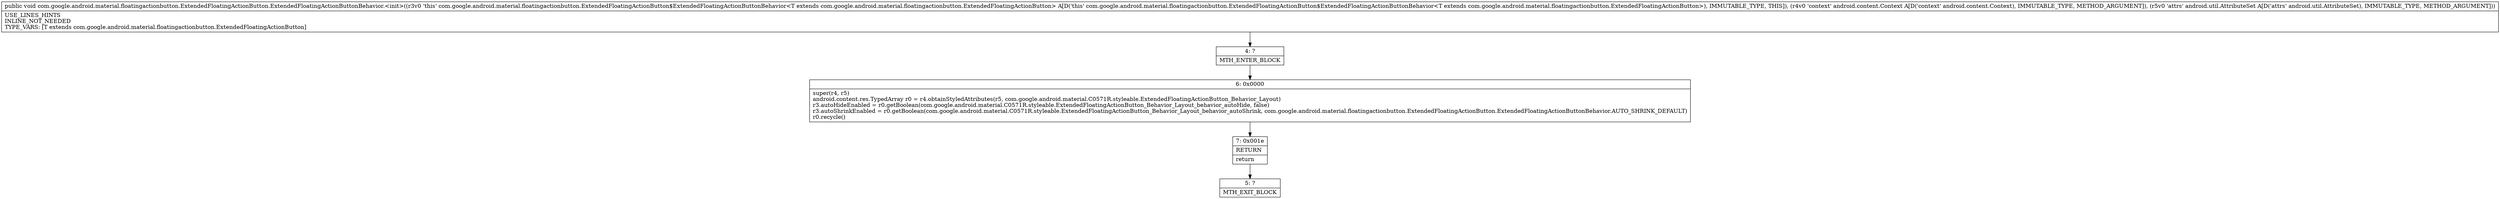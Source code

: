 digraph "CFG forcom.google.android.material.floatingactionbutton.ExtendedFloatingActionButton.ExtendedFloatingActionButtonBehavior.\<init\>(Landroid\/content\/Context;Landroid\/util\/AttributeSet;)V" {
Node_4 [shape=record,label="{4\:\ ?|MTH_ENTER_BLOCK\l}"];
Node_6 [shape=record,label="{6\:\ 0x0000|super(r4, r5)\landroid.content.res.TypedArray r0 = r4.obtainStyledAttributes(r5, com.google.android.material.C0571R.styleable.ExtendedFloatingActionButton_Behavior_Layout)\lr3.autoHideEnabled = r0.getBoolean(com.google.android.material.C0571R.styleable.ExtendedFloatingActionButton_Behavior_Layout_behavior_autoHide, false)\lr3.autoShrinkEnabled = r0.getBoolean(com.google.android.material.C0571R.styleable.ExtendedFloatingActionButton_Behavior_Layout_behavior_autoShrink, com.google.android.material.floatingactionbutton.ExtendedFloatingActionButton.ExtendedFloatingActionButtonBehavior.AUTO_SHRINK_DEFAULT)\lr0.recycle()\l}"];
Node_7 [shape=record,label="{7\:\ 0x001e|RETURN\l|return\l}"];
Node_5 [shape=record,label="{5\:\ ?|MTH_EXIT_BLOCK\l}"];
MethodNode[shape=record,label="{public void com.google.android.material.floatingactionbutton.ExtendedFloatingActionButton.ExtendedFloatingActionButtonBehavior.\<init\>((r3v0 'this' com.google.android.material.floatingactionbutton.ExtendedFloatingActionButton$ExtendedFloatingActionButtonBehavior\<T extends com.google.android.material.floatingactionbutton.ExtendedFloatingActionButton\> A[D('this' com.google.android.material.floatingactionbutton.ExtendedFloatingActionButton$ExtendedFloatingActionButtonBehavior\<T extends com.google.android.material.floatingactionbutton.ExtendedFloatingActionButton\>), IMMUTABLE_TYPE, THIS]), (r4v0 'context' android.content.Context A[D('context' android.content.Context), IMMUTABLE_TYPE, METHOD_ARGUMENT]), (r5v0 'attrs' android.util.AttributeSet A[D('attrs' android.util.AttributeSet), IMMUTABLE_TYPE, METHOD_ARGUMENT]))  | USE_LINES_HINTS\lINLINE_NOT_NEEDED\lTYPE_VARS: [T extends com.google.android.material.floatingactionbutton.ExtendedFloatingActionButton]\l}"];
MethodNode -> Node_4;Node_4 -> Node_6;
Node_6 -> Node_7;
Node_7 -> Node_5;
}

